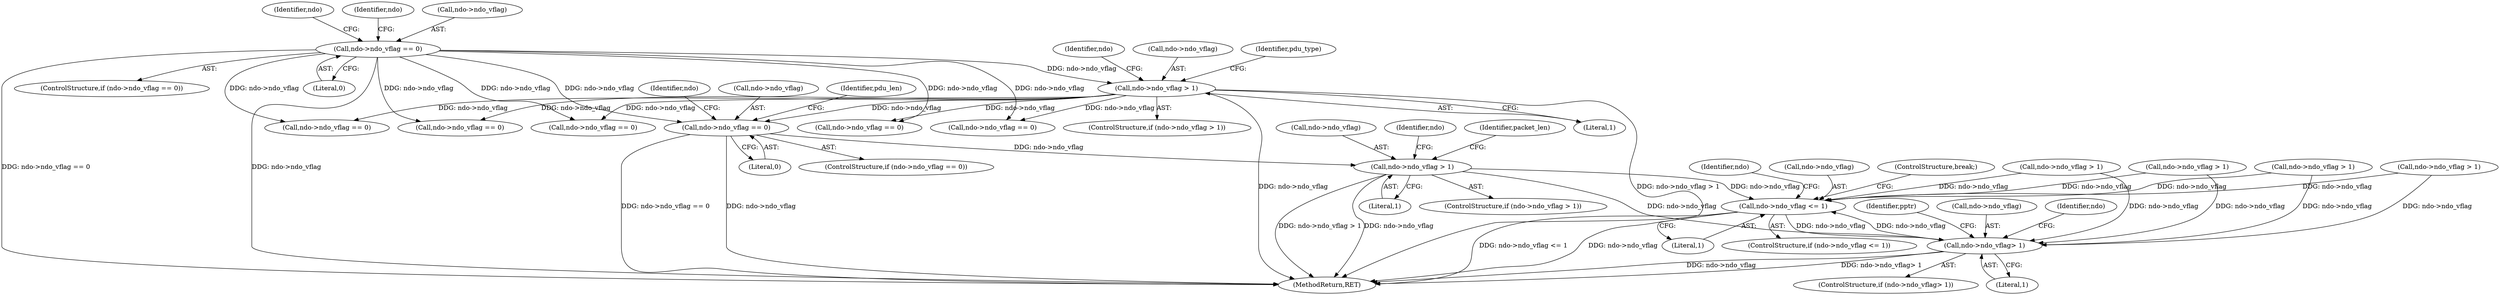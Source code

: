 digraph "0_tcpdump_3b32029db354cbc875127869d9b12a9addc75b50@pointer" {
"1000701" [label="(Call,ndo->ndo_vflag == 0)"];
"1000413" [label="(Call,ndo->ndo_vflag == 0)"];
"1000484" [label="(Call,ndo->ndo_vflag > 1)"];
"1000775" [label="(Call,ndo->ndo_vflag > 1)"];
"1003010" [label="(Call,ndo->ndo_vflag <= 1)"];
"1003027" [label="(Call,ndo->ndo_vflag> 1)"];
"1000776" [label="(Call,ndo->ndo_vflag)"];
"1000421" [label="(Identifier,ndo)"];
"1000483" [label="(ControlStructure,if (ndo->ndo_vflag > 1))"];
"1000493" [label="(Identifier,ndo)"];
"1001027" [label="(Call,ndo->ndo_vflag > 1)"];
"1000784" [label="(Identifier,ndo)"];
"1000540" [label="(Call,ndo->ndo_vflag == 0)"];
"1003019" [label="(Identifier,ndo)"];
"1000412" [label="(ControlStructure,if (ndo->ndo_vflag == 0))"];
"1000791" [label="(Identifier,packet_len)"];
"1000439" [label="(Identifier,ndo)"];
"1003009" [label="(ControlStructure,if (ndo->ndo_vflag <= 1))"];
"1003031" [label="(Literal,1)"];
"1000485" [label="(Call,ndo->ndo_vflag)"];
"1003027" [label="(Call,ndo->ndo_vflag> 1)"];
"1001093" [label="(Call,ndo->ndo_vflag == 0)"];
"1000484" [label="(Call,ndo->ndo_vflag > 1)"];
"1000709" [label="(Identifier,ndo)"];
"1003043" [label="(Identifier,pptr)"];
"1000417" [label="(Literal,0)"];
"1003011" [label="(Call,ndo->ndo_vflag)"];
"1001287" [label="(Call,ndo->ndo_vflag > 1)"];
"1001233" [label="(Call,ndo->ndo_vflag == 0)"];
"1003026" [label="(ControlStructure,if (ndo->ndo_vflag> 1))"];
"1003028" [label="(Call,ndo->ndo_vflag)"];
"1003083" [label="(MethodReturn,RET)"];
"1000702" [label="(Call,ndo->ndo_vflag)"];
"1003036" [label="(Identifier,ndo)"];
"1003014" [label="(Literal,1)"];
"1000839" [label="(Call,ndo->ndo_vflag == 0)"];
"1000705" [label="(Literal,0)"];
"1000636" [label="(Call,ndo->ndo_vflag > 1)"];
"1000779" [label="(Literal,1)"];
"1000701" [label="(Call,ndo->ndo_vflag == 0)"];
"1003025" [label="(ControlStructure,break;)"];
"1000726" [label="(Identifier,pdu_len)"];
"1000488" [label="(Literal,1)"];
"1001167" [label="(Call,ndo->ndo_vflag > 1)"];
"1000413" [label="(Call,ndo->ndo_vflag == 0)"];
"1000500" [label="(Identifier,pdu_type)"];
"1000775" [label="(Call,ndo->ndo_vflag > 1)"];
"1003010" [label="(Call,ndo->ndo_vflag <= 1)"];
"1001317" [label="(Call,ndo->ndo_vflag == 0)"];
"1000414" [label="(Call,ndo->ndo_vflag)"];
"1000774" [label="(ControlStructure,if (ndo->ndo_vflag > 1))"];
"1000700" [label="(ControlStructure,if (ndo->ndo_vflag == 0))"];
"1000701" -> "1000700"  [label="AST: "];
"1000701" -> "1000705"  [label="CFG: "];
"1000702" -> "1000701"  [label="AST: "];
"1000705" -> "1000701"  [label="AST: "];
"1000709" -> "1000701"  [label="CFG: "];
"1000726" -> "1000701"  [label="CFG: "];
"1000701" -> "1003083"  [label="DDG: ndo->ndo_vflag == 0"];
"1000701" -> "1003083"  [label="DDG: ndo->ndo_vflag"];
"1000413" -> "1000701"  [label="DDG: ndo->ndo_vflag"];
"1000484" -> "1000701"  [label="DDG: ndo->ndo_vflag"];
"1000701" -> "1000775"  [label="DDG: ndo->ndo_vflag"];
"1000413" -> "1000412"  [label="AST: "];
"1000413" -> "1000417"  [label="CFG: "];
"1000414" -> "1000413"  [label="AST: "];
"1000417" -> "1000413"  [label="AST: "];
"1000421" -> "1000413"  [label="CFG: "];
"1000439" -> "1000413"  [label="CFG: "];
"1000413" -> "1003083"  [label="DDG: ndo->ndo_vflag"];
"1000413" -> "1003083"  [label="DDG: ndo->ndo_vflag == 0"];
"1000413" -> "1000484"  [label="DDG: ndo->ndo_vflag"];
"1000413" -> "1000540"  [label="DDG: ndo->ndo_vflag"];
"1000413" -> "1000839"  [label="DDG: ndo->ndo_vflag"];
"1000413" -> "1001093"  [label="DDG: ndo->ndo_vflag"];
"1000413" -> "1001233"  [label="DDG: ndo->ndo_vflag"];
"1000413" -> "1001317"  [label="DDG: ndo->ndo_vflag"];
"1000484" -> "1000483"  [label="AST: "];
"1000484" -> "1000488"  [label="CFG: "];
"1000485" -> "1000484"  [label="AST: "];
"1000488" -> "1000484"  [label="AST: "];
"1000493" -> "1000484"  [label="CFG: "];
"1000500" -> "1000484"  [label="CFG: "];
"1000484" -> "1003083"  [label="DDG: ndo->ndo_vflag"];
"1000484" -> "1003083"  [label="DDG: ndo->ndo_vflag > 1"];
"1000484" -> "1000540"  [label="DDG: ndo->ndo_vflag"];
"1000484" -> "1000839"  [label="DDG: ndo->ndo_vflag"];
"1000484" -> "1001093"  [label="DDG: ndo->ndo_vflag"];
"1000484" -> "1001233"  [label="DDG: ndo->ndo_vflag"];
"1000484" -> "1001317"  [label="DDG: ndo->ndo_vflag"];
"1000775" -> "1000774"  [label="AST: "];
"1000775" -> "1000779"  [label="CFG: "];
"1000776" -> "1000775"  [label="AST: "];
"1000779" -> "1000775"  [label="AST: "];
"1000784" -> "1000775"  [label="CFG: "];
"1000791" -> "1000775"  [label="CFG: "];
"1000775" -> "1003083"  [label="DDG: ndo->ndo_vflag"];
"1000775" -> "1003083"  [label="DDG: ndo->ndo_vflag > 1"];
"1000775" -> "1003010"  [label="DDG: ndo->ndo_vflag"];
"1000775" -> "1003027"  [label="DDG: ndo->ndo_vflag"];
"1003010" -> "1003009"  [label="AST: "];
"1003010" -> "1003014"  [label="CFG: "];
"1003011" -> "1003010"  [label="AST: "];
"1003014" -> "1003010"  [label="AST: "];
"1003019" -> "1003010"  [label="CFG: "];
"1003025" -> "1003010"  [label="CFG: "];
"1003010" -> "1003083"  [label="DDG: ndo->ndo_vflag"];
"1003010" -> "1003083"  [label="DDG: ndo->ndo_vflag <= 1"];
"1001027" -> "1003010"  [label="DDG: ndo->ndo_vflag"];
"1000636" -> "1003010"  [label="DDG: ndo->ndo_vflag"];
"1001287" -> "1003010"  [label="DDG: ndo->ndo_vflag"];
"1001167" -> "1003010"  [label="DDG: ndo->ndo_vflag"];
"1003027" -> "1003010"  [label="DDG: ndo->ndo_vflag"];
"1003010" -> "1003027"  [label="DDG: ndo->ndo_vflag"];
"1003027" -> "1003026"  [label="AST: "];
"1003027" -> "1003031"  [label="CFG: "];
"1003028" -> "1003027"  [label="AST: "];
"1003031" -> "1003027"  [label="AST: "];
"1003036" -> "1003027"  [label="CFG: "];
"1003043" -> "1003027"  [label="CFG: "];
"1003027" -> "1003083"  [label="DDG: ndo->ndo_vflag"];
"1003027" -> "1003083"  [label="DDG: ndo->ndo_vflag> 1"];
"1001027" -> "1003027"  [label="DDG: ndo->ndo_vflag"];
"1000636" -> "1003027"  [label="DDG: ndo->ndo_vflag"];
"1001287" -> "1003027"  [label="DDG: ndo->ndo_vflag"];
"1001167" -> "1003027"  [label="DDG: ndo->ndo_vflag"];
}
